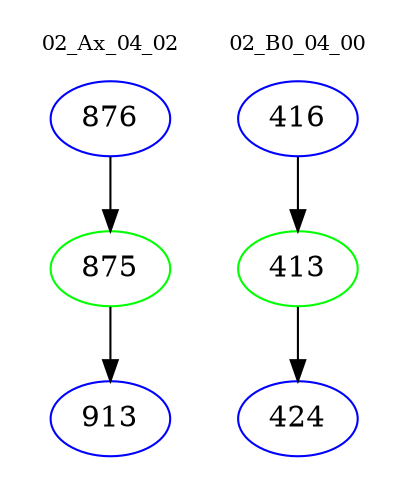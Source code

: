 digraph{
subgraph cluster_0 {
color = white
label = "02_Ax_04_02";
fontsize=10;
T0_876 [label="876", color="blue"]
T0_876 -> T0_875 [color="black"]
T0_875 [label="875", color="green"]
T0_875 -> T0_913 [color="black"]
T0_913 [label="913", color="blue"]
}
subgraph cluster_1 {
color = white
label = "02_B0_04_00";
fontsize=10;
T1_416 [label="416", color="blue"]
T1_416 -> T1_413 [color="black"]
T1_413 [label="413", color="green"]
T1_413 -> T1_424 [color="black"]
T1_424 [label="424", color="blue"]
}
}
